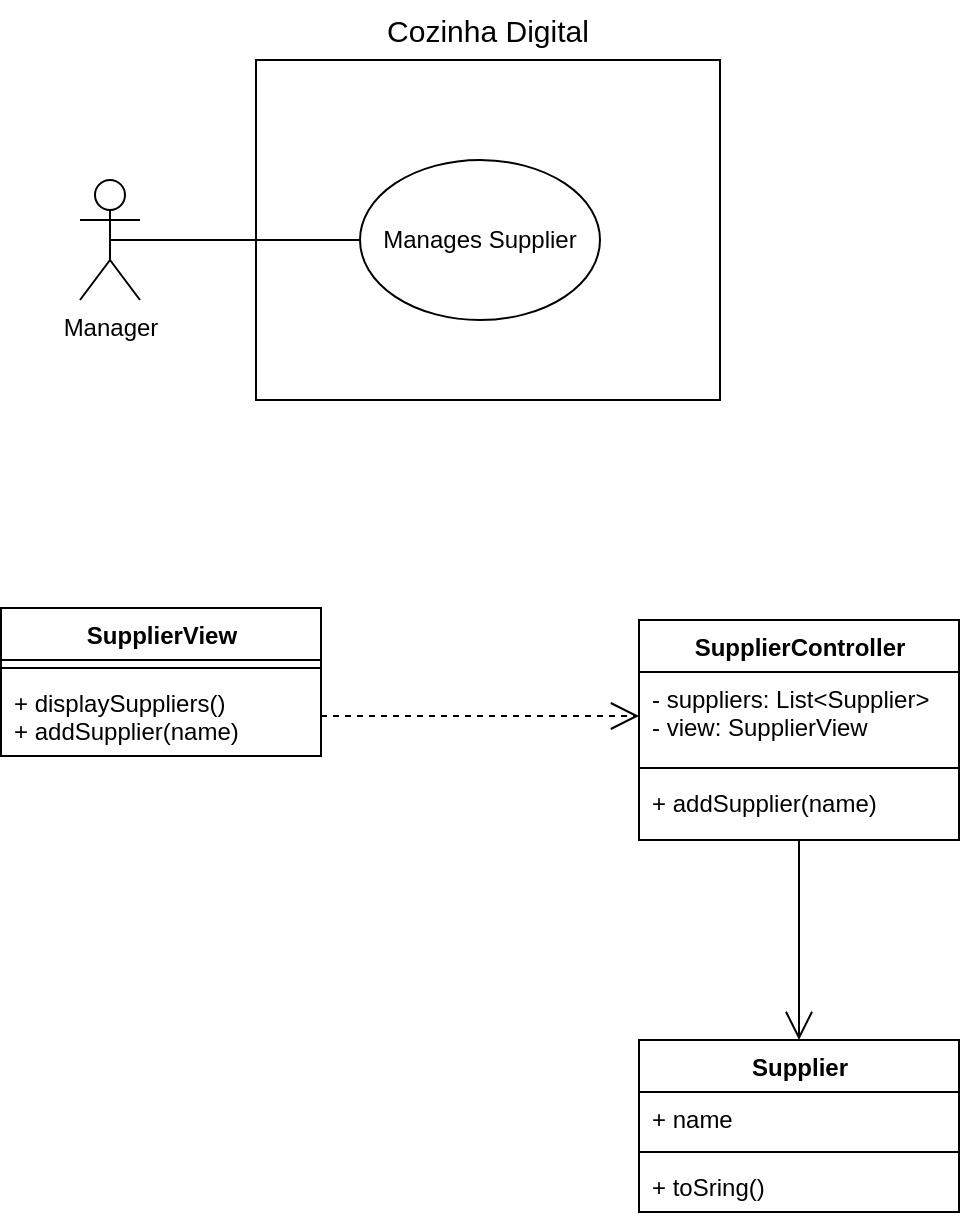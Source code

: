 <mxfile version="26.0.16" pages="2">
  <diagram name="Caso-de-uso" id="MjQ-3wFTYjKchXI2G0dS">
    <mxGraphModel dx="954" dy="563" grid="1" gridSize="10" guides="1" tooltips="1" connect="1" arrows="1" fold="1" page="1" pageScale="1" pageWidth="827" pageHeight="1169" math="0" shadow="0">
      <root>
        <mxCell id="0" />
        <mxCell id="1" parent="0" />
        <mxCell id="3N_JX0s1OsoLVTbuLhGu-1" value="" style="rounded=0;whiteSpace=wrap;html=1;" parent="1" vertex="1">
          <mxGeometry x="298" y="80" width="232" height="170" as="geometry" />
        </mxCell>
        <mxCell id="3N_JX0s1OsoLVTbuLhGu-2" value="Cozinha Digital" style="text;html=1;align=center;verticalAlign=middle;whiteSpace=wrap;rounded=0;fontSize=15;" parent="1" vertex="1">
          <mxGeometry x="319" y="50" width="190" height="30" as="geometry" />
        </mxCell>
        <mxCell id="3N_JX0s1OsoLVTbuLhGu-8" style="rounded=0;orthogonalLoop=1;jettySize=auto;html=1;exitX=0.5;exitY=0.5;exitDx=0;exitDy=0;exitPerimeter=0;endArrow=none;startFill=0;" parent="1" source="3N_JX0s1OsoLVTbuLhGu-3" target="3N_JX0s1OsoLVTbuLhGu-7" edge="1">
          <mxGeometry relative="1" as="geometry" />
        </mxCell>
        <mxCell id="3N_JX0s1OsoLVTbuLhGu-3" value="Manager" style="shape=umlActor;verticalLabelPosition=bottom;verticalAlign=top;html=1;outlineConnect=0;" parent="1" vertex="1">
          <mxGeometry x="210" y="140" width="30" height="60" as="geometry" />
        </mxCell>
        <mxCell id="3N_JX0s1OsoLVTbuLhGu-7" value="Manages Supplier" style="ellipse;whiteSpace=wrap;html=1;" parent="1" vertex="1">
          <mxGeometry x="350" y="130" width="120" height="80" as="geometry" />
        </mxCell>
        <mxCell id="hUcDllLFYgIyYP_ok-BU-6" value="&lt;b&gt;SupplierView&lt;/b&gt;" style="swimlane;fontStyle=1;align=center;verticalAlign=top;childLayout=stackLayout;horizontal=1;startSize=26;horizontalStack=0;resizeParent=1;resizeParentMax=0;resizeLast=0;collapsible=1;marginBottom=0;whiteSpace=wrap;html=1;" vertex="1" parent="1">
          <mxGeometry x="170.5" y="354" width="160" height="74" as="geometry" />
        </mxCell>
        <mxCell id="hUcDllLFYgIyYP_ok-BU-8" value="" style="line;strokeWidth=1;fillColor=none;align=left;verticalAlign=middle;spacingTop=-1;spacingLeft=3;spacingRight=3;rotatable=0;labelPosition=right;points=[];portConstraint=eastwest;strokeColor=inherit;" vertex="1" parent="hUcDllLFYgIyYP_ok-BU-6">
          <mxGeometry y="26" width="160" height="8" as="geometry" />
        </mxCell>
        <mxCell id="hUcDllLFYgIyYP_ok-BU-9" value="+ displaySuppliers()&lt;div&gt;+ addSupplier(name)&lt;/div&gt;" style="text;strokeColor=none;fillColor=none;align=left;verticalAlign=top;spacingLeft=4;spacingRight=4;overflow=hidden;rotatable=0;points=[[0,0.5],[1,0.5]];portConstraint=eastwest;whiteSpace=wrap;html=1;" vertex="1" parent="hUcDllLFYgIyYP_ok-BU-6">
          <mxGeometry y="34" width="160" height="40" as="geometry" />
        </mxCell>
        <mxCell id="hUcDllLFYgIyYP_ok-BU-20" style="edgeStyle=orthogonalEdgeStyle;rounded=0;orthogonalLoop=1;jettySize=auto;html=1;entryX=0.5;entryY=0;entryDx=0;entryDy=0;endSize=12;endArrow=open;endFill=0;" edge="1" parent="1" source="hUcDllLFYgIyYP_ok-BU-10" target="hUcDllLFYgIyYP_ok-BU-15">
          <mxGeometry relative="1" as="geometry" />
        </mxCell>
        <mxCell id="hUcDllLFYgIyYP_ok-BU-10" value="&lt;b&gt;SupplierController&lt;/b&gt;" style="swimlane;fontStyle=1;align=center;verticalAlign=top;childLayout=stackLayout;horizontal=1;startSize=26;horizontalStack=0;resizeParent=1;resizeParentMax=0;resizeLast=0;collapsible=1;marginBottom=0;whiteSpace=wrap;html=1;" vertex="1" parent="1">
          <mxGeometry x="489.5" y="360" width="160" height="110" as="geometry" />
        </mxCell>
        <mxCell id="hUcDllLFYgIyYP_ok-BU-11" value="- suppliers: List&amp;lt;Supplier&amp;gt;&lt;div&gt;- view: SupplierView&lt;/div&gt;" style="text;strokeColor=none;fillColor=none;align=left;verticalAlign=top;spacingLeft=4;spacingRight=4;overflow=hidden;rotatable=0;points=[[0,0.5],[1,0.5]];portConstraint=eastwest;whiteSpace=wrap;html=1;" vertex="1" parent="hUcDllLFYgIyYP_ok-BU-10">
          <mxGeometry y="26" width="160" height="44" as="geometry" />
        </mxCell>
        <mxCell id="hUcDllLFYgIyYP_ok-BU-12" value="" style="line;strokeWidth=1;fillColor=none;align=left;verticalAlign=middle;spacingTop=-1;spacingLeft=3;spacingRight=3;rotatable=0;labelPosition=right;points=[];portConstraint=eastwest;strokeColor=inherit;" vertex="1" parent="hUcDllLFYgIyYP_ok-BU-10">
          <mxGeometry y="70" width="160" height="8" as="geometry" />
        </mxCell>
        <mxCell id="hUcDllLFYgIyYP_ok-BU-13" value="+ addSupplier(name)" style="text;strokeColor=none;fillColor=none;align=left;verticalAlign=top;spacingLeft=4;spacingRight=4;overflow=hidden;rotatable=0;points=[[0,0.5],[1,0.5]];portConstraint=eastwest;whiteSpace=wrap;html=1;" vertex="1" parent="hUcDllLFYgIyYP_ok-BU-10">
          <mxGeometry y="78" width="160" height="32" as="geometry" />
        </mxCell>
        <mxCell id="hUcDllLFYgIyYP_ok-BU-15" value="&lt;b&gt;Supplier&lt;/b&gt;" style="swimlane;fontStyle=1;align=center;verticalAlign=top;childLayout=stackLayout;horizontal=1;startSize=26;horizontalStack=0;resizeParent=1;resizeParentMax=0;resizeLast=0;collapsible=1;marginBottom=0;whiteSpace=wrap;html=1;" vertex="1" parent="1">
          <mxGeometry x="489.5" y="570" width="160" height="86" as="geometry" />
        </mxCell>
        <mxCell id="hUcDllLFYgIyYP_ok-BU-16" value="+ name" style="text;strokeColor=none;fillColor=none;align=left;verticalAlign=top;spacingLeft=4;spacingRight=4;overflow=hidden;rotatable=0;points=[[0,0.5],[1,0.5]];portConstraint=eastwest;whiteSpace=wrap;html=1;" vertex="1" parent="hUcDllLFYgIyYP_ok-BU-15">
          <mxGeometry y="26" width="160" height="26" as="geometry" />
        </mxCell>
        <mxCell id="hUcDllLFYgIyYP_ok-BU-17" value="" style="line;strokeWidth=1;fillColor=none;align=left;verticalAlign=middle;spacingTop=-1;spacingLeft=3;spacingRight=3;rotatable=0;labelPosition=right;points=[];portConstraint=eastwest;strokeColor=inherit;" vertex="1" parent="hUcDllLFYgIyYP_ok-BU-15">
          <mxGeometry y="52" width="160" height="8" as="geometry" />
        </mxCell>
        <mxCell id="hUcDllLFYgIyYP_ok-BU-18" value="+ toSring()" style="text;strokeColor=none;fillColor=none;align=left;verticalAlign=top;spacingLeft=4;spacingRight=4;overflow=hidden;rotatable=0;points=[[0,0.5],[1,0.5]];portConstraint=eastwest;whiteSpace=wrap;html=1;" vertex="1" parent="hUcDllLFYgIyYP_ok-BU-15">
          <mxGeometry y="60" width="160" height="26" as="geometry" />
        </mxCell>
        <mxCell id="hUcDllLFYgIyYP_ok-BU-19" style="edgeStyle=orthogonalEdgeStyle;rounded=0;orthogonalLoop=1;jettySize=auto;html=1;entryX=0;entryY=0.5;entryDx=0;entryDy=0;endArrow=open;endFill=0;dashed=1;strokeWidth=1;endSize=12;exitX=1;exitY=0.5;exitDx=0;exitDy=0;" edge="1" parent="1" source="hUcDllLFYgIyYP_ok-BU-9" target="hUcDllLFYgIyYP_ok-BU-11">
          <mxGeometry relative="1" as="geometry">
            <mxPoint x="300.5" y="413" as="sourcePoint" />
          </mxGeometry>
        </mxCell>
      </root>
    </mxGraphModel>
  </diagram>
  <diagram id="dOoEwJDqUvhS-Oyn9VFW" name="Diagrama-de-clase">
    <mxGraphModel dx="1050" dy="565" grid="1" gridSize="10" guides="1" tooltips="1" connect="1" arrows="1" fold="1" page="1" pageScale="1" pageWidth="827" pageHeight="1169" math="0" shadow="0">
      <root>
        <mxCell id="0" />
        <mxCell id="1" parent="0" />
        <mxCell id="ibOXuowPiQMhKBssb_BA-1" value="&lt;p style=&quot;margin:0px;margin-top:4px;text-align:center;&quot;&gt;&lt;b&gt;Fornecedor&lt;/b&gt;&lt;/p&gt;&lt;hr size=&quot;1&quot; style=&quot;border-style:solid;&quot;&gt;&lt;p style=&quot;margin: 0px 0px 0px 4px;&quot;&gt;&lt;br&gt;&lt;/p&gt;&lt;p style=&quot;margin:0px;margin-left:4px;&quot;&gt;&lt;br&gt;&lt;/p&gt;" style="verticalAlign=top;align=left;overflow=fill;html=1;whiteSpace=wrap;" vertex="1" parent="1">
          <mxGeometry x="550" y="300" width="160" height="60" as="geometry" />
        </mxCell>
        <mxCell id="ibOXuowPiQMhKBssb_BA-2" value="&lt;p style=&quot;margin:0px;margin-top:4px;text-align:center;&quot;&gt;&lt;b&gt;FormularioFornecedor&lt;/b&gt;&lt;/p&gt;&lt;hr size=&quot;1&quot; style=&quot;border-style:solid;&quot;&gt;&lt;p style=&quot;margin:0px;margin-left:4px;&quot;&gt;&lt;br&gt;&lt;/p&gt;&lt;hr size=&quot;1&quot; style=&quot;border-style:solid;&quot;&gt;&lt;p style=&quot;margin:0px;margin-left:4px;&quot;&gt;&lt;br&gt;&lt;/p&gt;" style="verticalAlign=top;align=left;overflow=fill;html=1;whiteSpace=wrap;" vertex="1" parent="1">
          <mxGeometry x="240" y="110" width="160" height="90" as="geometry" />
        </mxCell>
        <mxCell id="ibOXuowPiQMhKBssb_BA-3" value="&lt;p style=&quot;margin:0px;margin-top:4px;text-align:center;&quot;&gt;&lt;b&gt;ControleFornecedor&lt;/b&gt;&lt;/p&gt;&lt;hr size=&quot;1&quot; style=&quot;border-style:solid;&quot;&gt;&lt;p style=&quot;margin:0px;margin-left:4px;&quot;&gt;&lt;br&gt;&lt;/p&gt;&lt;hr size=&quot;1&quot; style=&quot;border-style:solid;&quot;&gt;&lt;p style=&quot;margin:0px;margin-left:4px;&quot;&gt;&lt;br&gt;&lt;/p&gt;" style="verticalAlign=top;align=left;overflow=fill;html=1;whiteSpace=wrap;" vertex="1" parent="1">
          <mxGeometry x="550" y="110" width="160" height="90" as="geometry" />
        </mxCell>
        <mxCell id="ibOXuowPiQMhKBssb_BA-4" value="" style="endArrow=open;endFill=1;endSize=12;html=1;rounded=0;exitX=0.5;exitY=1;exitDx=0;exitDy=0;entryX=0.5;entryY=0;entryDx=0;entryDy=0;" edge="1" parent="1" source="ibOXuowPiQMhKBssb_BA-3" target="ibOXuowPiQMhKBssb_BA-1">
          <mxGeometry width="160" relative="1" as="geometry">
            <mxPoint x="590" y="240" as="sourcePoint" />
            <mxPoint x="750" y="240" as="targetPoint" />
          </mxGeometry>
        </mxCell>
        <mxCell id="ibOXuowPiQMhKBssb_BA-5" value="" style="endArrow=open;endSize=12;dashed=1;html=1;rounded=0;exitX=1;exitY=0.5;exitDx=0;exitDy=0;entryX=0;entryY=0.5;entryDx=0;entryDy=0;" edge="1" parent="1" source="ibOXuowPiQMhKBssb_BA-2" target="ibOXuowPiQMhKBssb_BA-3">
          <mxGeometry width="160" relative="1" as="geometry">
            <mxPoint x="330" y="290" as="sourcePoint" />
            <mxPoint x="490" y="290" as="targetPoint" />
          </mxGeometry>
        </mxCell>
      </root>
    </mxGraphModel>
  </diagram>
</mxfile>
